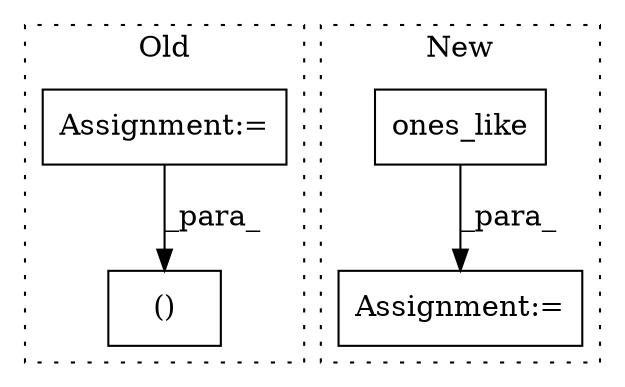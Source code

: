 digraph G {
subgraph cluster0 {
1 [label="()" a="106" s="2443" l="60" shape="box"];
3 [label="Assignment:=" a="7" s="799" l="16" shape="box"];
label = "Old";
style="dotted";
}
subgraph cluster1 {
2 [label="ones_like" a="32" s="2167,2241" l="10,1" shape="box"];
4 [label="Assignment:=" a="7" s="2545" l="2" shape="box"];
label = "New";
style="dotted";
}
2 -> 4 [label="_para_"];
3 -> 1 [label="_para_"];
}